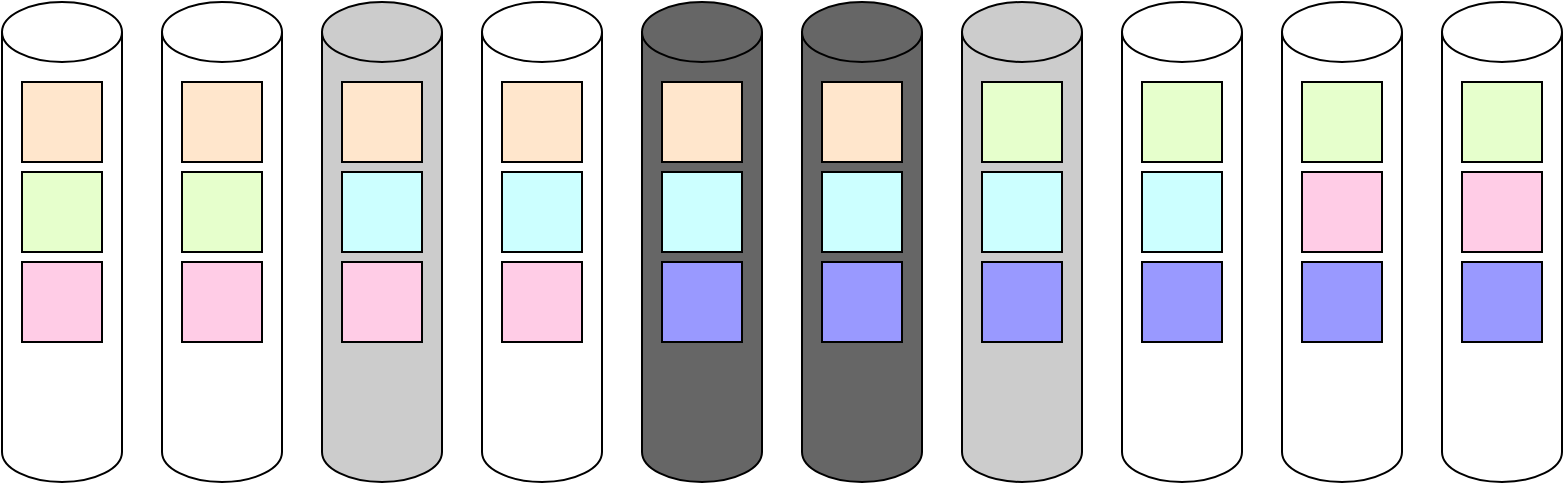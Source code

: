 <mxfile version="14.6.13" type="device"><diagram id="QBME54pFpEOekEDQFjqP" name="Page-1"><mxGraphModel dx="1022" dy="637" grid="1" gridSize="10" guides="1" tooltips="1" connect="1" arrows="1" fold="1" page="1" pageScale="1" pageWidth="827" pageHeight="1169" math="0" shadow="0"><root><mxCell id="0"/><mxCell id="1" parent="0"/><mxCell id="rsSrLzh5v_yJovzwPIEv-1" value="" style="shape=cylinder3;whiteSpace=wrap;html=1;boundedLbl=1;backgroundOutline=1;size=15;" parent="1" vertex="1"><mxGeometry x="40" y="310" width="60" height="240" as="geometry"/></mxCell><mxCell id="rsSrLzh5v_yJovzwPIEv-2" value="" style="shape=cylinder3;whiteSpace=wrap;html=1;boundedLbl=1;backgroundOutline=1;size=15;" parent="1" vertex="1"><mxGeometry x="120" y="310" width="60" height="240" as="geometry"/></mxCell><mxCell id="rsSrLzh5v_yJovzwPIEv-3" value="" style="shape=cylinder3;whiteSpace=wrap;html=1;boundedLbl=1;backgroundOutline=1;size=15;fillColor=#CCCCCC;" parent="1" vertex="1"><mxGeometry x="200" y="310" width="60" height="240" as="geometry"/></mxCell><mxCell id="rsSrLzh5v_yJovzwPIEv-4" value="" style="shape=cylinder3;whiteSpace=wrap;html=1;boundedLbl=1;backgroundOutline=1;size=15;" parent="1" vertex="1"><mxGeometry x="280" y="310" width="60" height="240" as="geometry"/></mxCell><mxCell id="rsSrLzh5v_yJovzwPIEv-5" value="" style="shape=cylinder3;whiteSpace=wrap;html=1;boundedLbl=1;backgroundOutline=1;size=15;fillColor=#666666;" parent="1" vertex="1"><mxGeometry x="360" y="310" width="60" height="240" as="geometry"/></mxCell><mxCell id="rsSrLzh5v_yJovzwPIEv-6" value="" style="shape=cylinder3;whiteSpace=wrap;html=1;boundedLbl=1;backgroundOutline=1;size=15;fillColor=#666666;" parent="1" vertex="1"><mxGeometry x="440" y="310" width="60" height="240" as="geometry"/></mxCell><mxCell id="rsSrLzh5v_yJovzwPIEv-7" value="" style="shape=cylinder3;whiteSpace=wrap;html=1;boundedLbl=1;backgroundOutline=1;size=15;fillColor=#CCCCCC;" parent="1" vertex="1"><mxGeometry x="520" y="310" width="60" height="240" as="geometry"/></mxCell><mxCell id="rsSrLzh5v_yJovzwPIEv-8" value="" style="shape=cylinder3;whiteSpace=wrap;html=1;boundedLbl=1;backgroundOutline=1;size=15;" parent="1" vertex="1"><mxGeometry x="600" y="310" width="60" height="240" as="geometry"/></mxCell><mxCell id="rsSrLzh5v_yJovzwPIEv-9" value="" style="shape=cylinder3;whiteSpace=wrap;html=1;boundedLbl=1;backgroundOutline=1;size=15;" parent="1" vertex="1"><mxGeometry x="680" y="310" width="60" height="240" as="geometry"/></mxCell><mxCell id="rsSrLzh5v_yJovzwPIEv-10" value="" style="shape=cylinder3;whiteSpace=wrap;html=1;boundedLbl=1;backgroundOutline=1;size=15;" parent="1" vertex="1"><mxGeometry x="760" y="310" width="60" height="240" as="geometry"/></mxCell><mxCell id="rsSrLzh5v_yJovzwPIEv-11" value="" style="rounded=0;whiteSpace=wrap;html=1;fillColor=#FFE6CC;" parent="1" vertex="1"><mxGeometry x="50" y="350" width="40" height="40" as="geometry"/></mxCell><mxCell id="rsSrLzh5v_yJovzwPIEv-12" value="" style="rounded=0;whiteSpace=wrap;html=1;fillColor=#FFE6CC;" parent="1" vertex="1"><mxGeometry x="210" y="350" width="40" height="40" as="geometry"/></mxCell><mxCell id="rsSrLzh5v_yJovzwPIEv-13" value="" style="rounded=0;whiteSpace=wrap;html=1;fillColor=#FFE6CC;" parent="1" vertex="1"><mxGeometry x="290" y="350" width="40" height="40" as="geometry"/></mxCell><mxCell id="rsSrLzh5v_yJovzwPIEv-14" value="" style="rounded=0;whiteSpace=wrap;html=1;fillColor=#FFE6CC;" parent="1" vertex="1"><mxGeometry x="450" y="350" width="40" height="40" as="geometry"/></mxCell><mxCell id="rsSrLzh5v_yJovzwPIEv-15" value="" style="rounded=0;whiteSpace=wrap;html=1;fillColor=#FFE6CC;" parent="1" vertex="1"><mxGeometry x="370" y="350" width="40" height="40" as="geometry"/></mxCell><mxCell id="rsSrLzh5v_yJovzwPIEv-16" value="" style="rounded=0;whiteSpace=wrap;html=1;fillColor=#FFE6CC;" parent="1" vertex="1"><mxGeometry x="130" y="350" width="40" height="40" as="geometry"/></mxCell><mxCell id="rsSrLzh5v_yJovzwPIEv-17" value="" style="rounded=0;whiteSpace=wrap;html=1;fillColor=#E6FFCC;" parent="1" vertex="1"><mxGeometry x="530" y="350" width="40" height="40" as="geometry"/></mxCell><mxCell id="rsSrLzh5v_yJovzwPIEv-19" value="" style="rounded=0;whiteSpace=wrap;html=1;fillColor=#E6FFCC;" parent="1" vertex="1"><mxGeometry x="50" y="395" width="40" height="40" as="geometry"/></mxCell><mxCell id="rsSrLzh5v_yJovzwPIEv-20" value="" style="rounded=0;whiteSpace=wrap;html=1;fillColor=#E6FFCC;" parent="1" vertex="1"><mxGeometry x="130" y="395" width="40" height="40" as="geometry"/></mxCell><mxCell id="rsSrLzh5v_yJovzwPIEv-21" value="" style="rounded=0;whiteSpace=wrap;html=1;fillColor=#E6FFCC;" parent="1" vertex="1"><mxGeometry x="770" y="350" width="40" height="40" as="geometry"/></mxCell><mxCell id="rsSrLzh5v_yJovzwPIEv-22" value="" style="rounded=0;whiteSpace=wrap;html=1;fillColor=#E6FFCC;" parent="1" vertex="1"><mxGeometry x="610" y="350" width="40" height="40" as="geometry"/></mxCell><mxCell id="rsSrLzh5v_yJovzwPIEv-23" value="" style="rounded=0;whiteSpace=wrap;html=1;fillColor=#E6FFCC;" parent="1" vertex="1"><mxGeometry x="690" y="350" width="40" height="40" as="geometry"/></mxCell><mxCell id="rsSrLzh5v_yJovzwPIEv-24" value="" style="rounded=0;whiteSpace=wrap;html=1;fillColor=#CCFFFF;" parent="1" vertex="1"><mxGeometry x="210" y="395" width="40" height="40" as="geometry"/></mxCell><mxCell id="rsSrLzh5v_yJovzwPIEv-25" value="" style="rounded=0;whiteSpace=wrap;html=1;fillColor=#CCFFFF;" parent="1" vertex="1"><mxGeometry x="290" y="395" width="40" height="40" as="geometry"/></mxCell><mxCell id="rsSrLzh5v_yJovzwPIEv-26" value="" style="rounded=0;whiteSpace=wrap;html=1;fillColor=#CCFFFF;" parent="1" vertex="1"><mxGeometry x="610" y="395" width="40" height="40" as="geometry"/></mxCell><mxCell id="rsSrLzh5v_yJovzwPIEv-27" value="" style="rounded=0;whiteSpace=wrap;html=1;fillColor=#CCFFFF;" parent="1" vertex="1"><mxGeometry x="530" y="395" width="40" height="40" as="geometry"/></mxCell><mxCell id="rsSrLzh5v_yJovzwPIEv-28" value="" style="rounded=0;whiteSpace=wrap;html=1;fillColor=#CCFFFF;" parent="1" vertex="1"><mxGeometry x="450" y="395" width="40" height="40" as="geometry"/></mxCell><mxCell id="rsSrLzh5v_yJovzwPIEv-29" value="" style="rounded=0;whiteSpace=wrap;html=1;fillColor=#CCFFFF;" parent="1" vertex="1"><mxGeometry x="370" y="395" width="40" height="40" as="geometry"/></mxCell><mxCell id="rsSrLzh5v_yJovzwPIEv-30" value="" style="rounded=0;whiteSpace=wrap;html=1;fillColor=#FFCCE6;" parent="1" vertex="1"><mxGeometry x="690" y="395" width="40" height="40" as="geometry"/></mxCell><mxCell id="rsSrLzh5v_yJovzwPIEv-31" value="" style="rounded=0;whiteSpace=wrap;html=1;fillColor=#FFCCE6;" parent="1" vertex="1"><mxGeometry x="770" y="395" width="40" height="40" as="geometry"/></mxCell><mxCell id="rsSrLzh5v_yJovzwPIEv-32" value="" style="rounded=0;whiteSpace=wrap;html=1;fillColor=#FFCCE6;" parent="1" vertex="1"><mxGeometry x="50" y="440" width="40" height="40" as="geometry"/></mxCell><mxCell id="rsSrLzh5v_yJovzwPIEv-33" value="" style="rounded=0;whiteSpace=wrap;html=1;fillColor=#FFCCE6;" parent="1" vertex="1"><mxGeometry x="130" y="440" width="40" height="40" as="geometry"/></mxCell><mxCell id="rsSrLzh5v_yJovzwPIEv-34" value="" style="rounded=0;whiteSpace=wrap;html=1;fillColor=#FFCCE6;" parent="1" vertex="1"><mxGeometry x="210" y="440" width="40" height="40" as="geometry"/></mxCell><mxCell id="rsSrLzh5v_yJovzwPIEv-35" value="" style="rounded=0;whiteSpace=wrap;html=1;fillColor=#FFCCE6;" parent="1" vertex="1"><mxGeometry x="290" y="440" width="40" height="40" as="geometry"/></mxCell><mxCell id="2MXaJ3rgkOEhhWEjC917-1" value="" style="rounded=0;whiteSpace=wrap;html=1;fillColor=#9999FF;" vertex="1" parent="1"><mxGeometry x="370" y="440" width="40" height="40" as="geometry"/></mxCell><mxCell id="2MXaJ3rgkOEhhWEjC917-2" value="" style="rounded=0;whiteSpace=wrap;html=1;fillColor=#9999FF;" vertex="1" parent="1"><mxGeometry x="450" y="440" width="40" height="40" as="geometry"/></mxCell><mxCell id="2MXaJ3rgkOEhhWEjC917-3" value="" style="rounded=0;whiteSpace=wrap;html=1;fillColor=#9999FF;" vertex="1" parent="1"><mxGeometry x="530" y="440" width="40" height="40" as="geometry"/></mxCell><mxCell id="2MXaJ3rgkOEhhWEjC917-4" value="" style="rounded=0;whiteSpace=wrap;html=1;fillColor=#9999FF;" vertex="1" parent="1"><mxGeometry x="610" y="440" width="40" height="40" as="geometry"/></mxCell><mxCell id="2MXaJ3rgkOEhhWEjC917-5" value="" style="rounded=0;whiteSpace=wrap;html=1;fillColor=#9999FF;" vertex="1" parent="1"><mxGeometry x="690" y="440" width="40" height="40" as="geometry"/></mxCell><mxCell id="2MXaJ3rgkOEhhWEjC917-6" value="" style="rounded=0;whiteSpace=wrap;html=1;fillColor=#9999FF;" vertex="1" parent="1"><mxGeometry x="770" y="440" width="40" height="40" as="geometry"/></mxCell></root></mxGraphModel></diagram></mxfile>